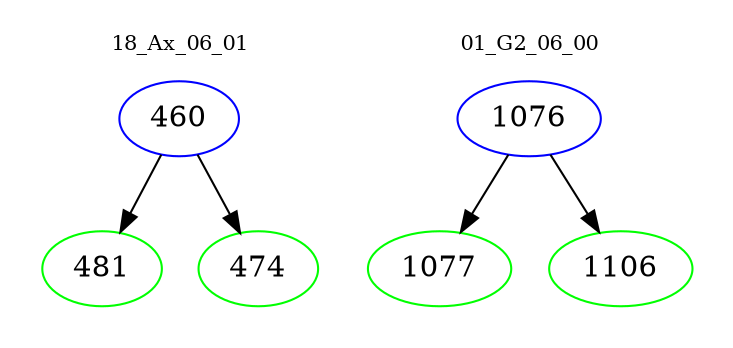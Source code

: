 digraph{
subgraph cluster_0 {
color = white
label = "18_Ax_06_01";
fontsize=10;
T0_460 [label="460", color="blue"]
T0_460 -> T0_481 [color="black"]
T0_481 [label="481", color="green"]
T0_460 -> T0_474 [color="black"]
T0_474 [label="474", color="green"]
}
subgraph cluster_1 {
color = white
label = "01_G2_06_00";
fontsize=10;
T1_1076 [label="1076", color="blue"]
T1_1076 -> T1_1077 [color="black"]
T1_1077 [label="1077", color="green"]
T1_1076 -> T1_1106 [color="black"]
T1_1106 [label="1106", color="green"]
}
}

